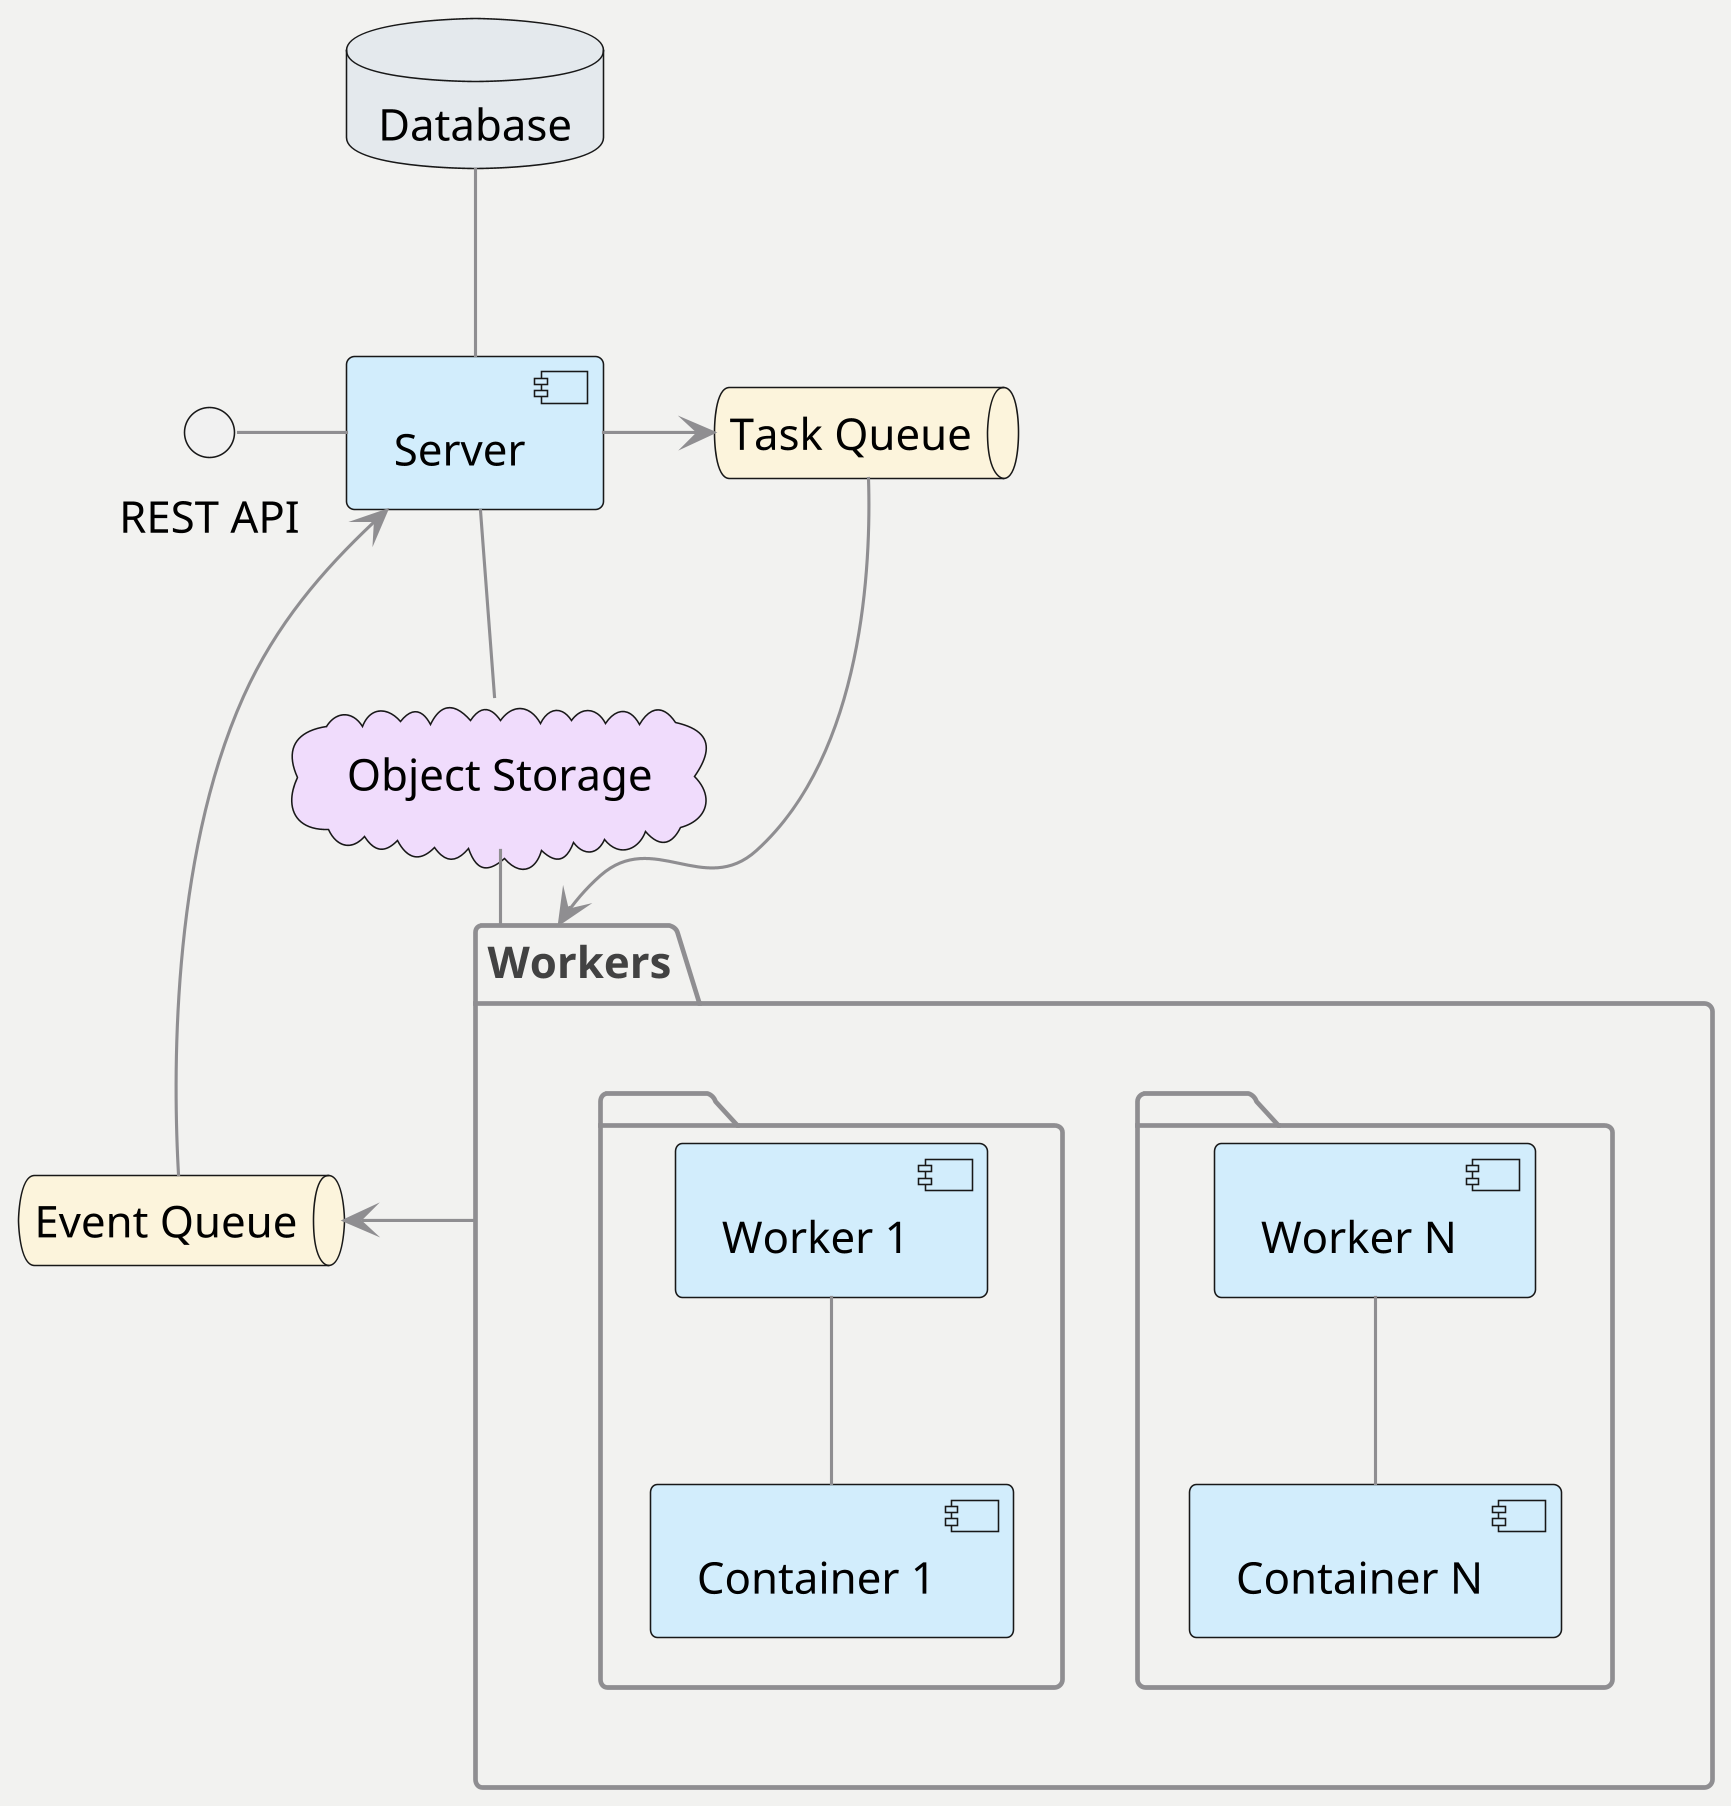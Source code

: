 @startuml

skinparam dpi 300

skinparam {
    BackgroundColor    #f2f2f0
    BorderColor        #8f8e91
    PackageBorderColor #8f8e91
    ArrowColor         #8f8e91
    PackageFontColor   #424242
}

skinparam component {
    BackgroundColor #d2edfc
}
skinparam queue {
    BackgroundColor #fcf4dc
}
skinparam cloud {
    BackgroundColor #f0dcfc
}
skinparam database {
    BackgroundColor #e4e9ed
}

interface "REST API" as REST

[Server] as Server
package "Workers" as Workers {
  package {
      [Worker N]-down-[Container N]
  }
  package {
      [Worker 1]-down-[Container 1]
  }
}
database "Database" as Database
cloud "Object Storage" as ObjectStorage
queue "Task Queue" as TaskQueue
queue "Event Queue" as EventQueue

REST - [Server]
Server -up- Database
Server -down- ObjectStorage
Server -right-> TaskQueue
TaskQueue -right-> Workers
Workers -left-> EventQueue
EventQueue -left-> Server
ObjectStorage -- Workers

@enduml